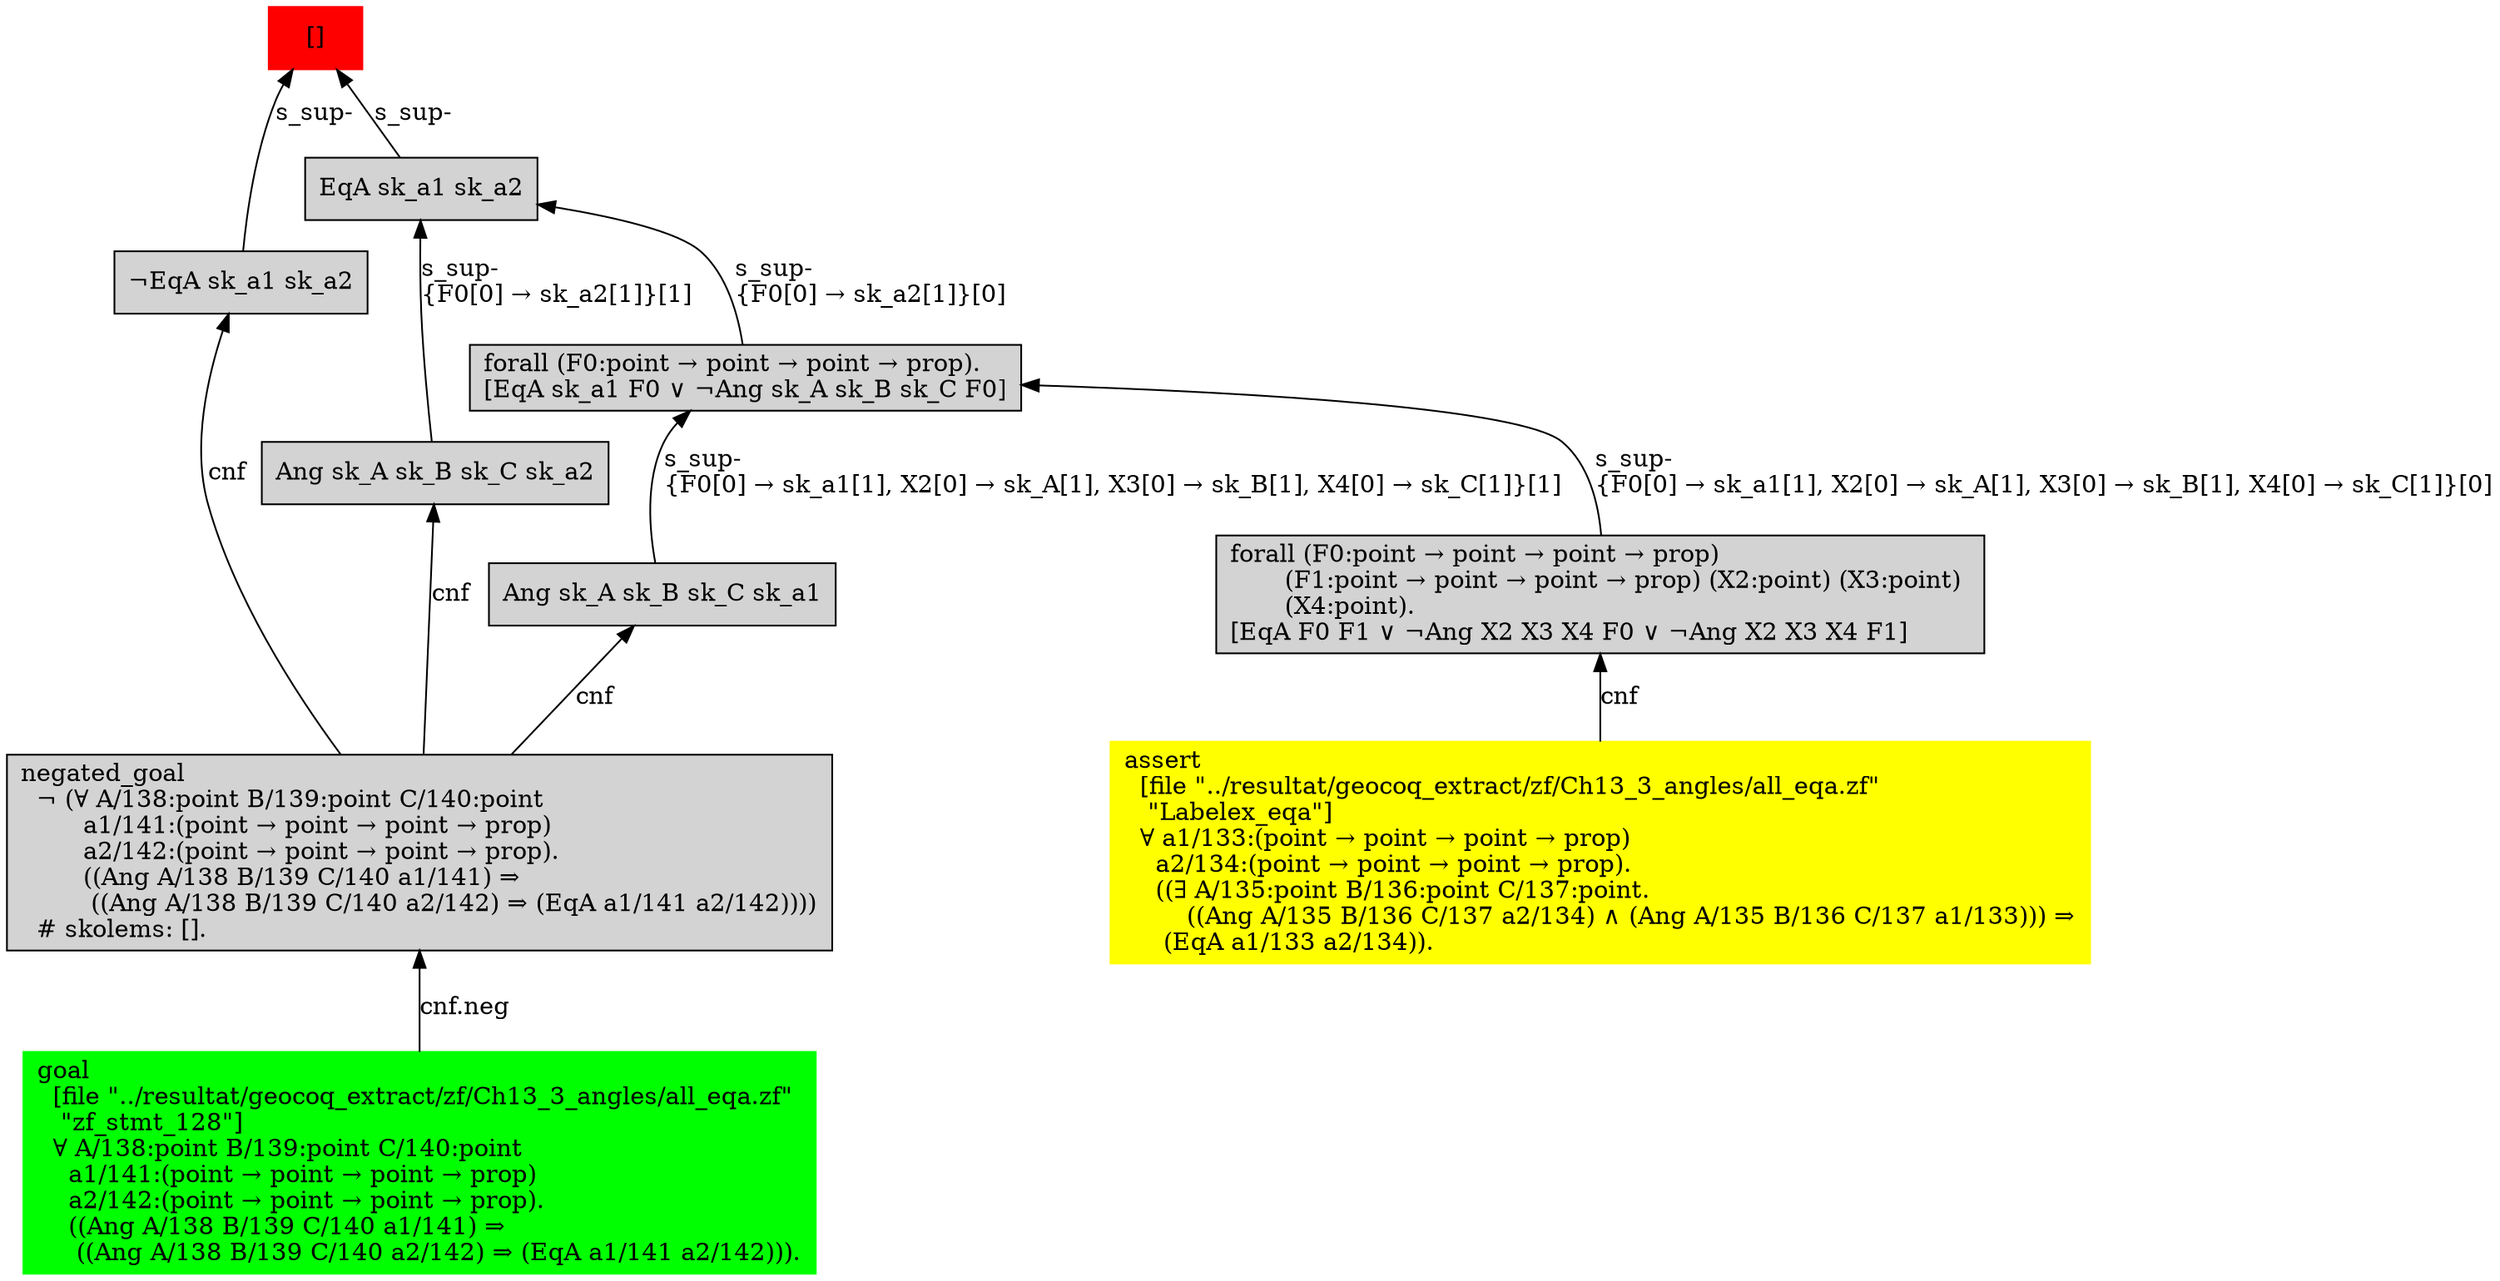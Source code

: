 digraph "unsat_graph" {
  vertex_0 [color=red, label="[]", shape=box, style=filled];
  vertex_0 -> vertex_1 [label="s_sup-\l", dir="back"];
  vertex_1 [shape=box, label="¬EqA sk_a1 sk_a2\l", style=filled];
  vertex_1 -> vertex_2 [label="cnf", dir="back"];
  vertex_2 [shape=box, label="negated_goal\l  ¬ (∀ A/138:point B/139:point C/140:point \l        a1/141:(point → point → point → prop) \l        a2/142:(point → point → point → prop).\l        ((Ang A/138 B/139 C/140 a1/141) ⇒\l         ((Ang A/138 B/139 C/140 a2/142) ⇒ (EqA a1/141 a2/142))))\l  # skolems: [].\l", style=filled];
  vertex_2 -> vertex_3 [label="cnf.neg", dir="back"];
  vertex_3 [color=green, shape=box, label="goal\l  [file \"../resultat/geocoq_extract/zf/Ch13_3_angles/all_eqa.zf\" \l   \"zf_stmt_128\"]\l  ∀ A/138:point B/139:point C/140:point \l    a1/141:(point → point → point → prop) \l    a2/142:(point → point → point → prop).\l    ((Ang A/138 B/139 C/140 a1/141) ⇒\l     ((Ang A/138 B/139 C/140 a2/142) ⇒ (EqA a1/141 a2/142))).\l", style=filled];
  vertex_0 -> vertex_4 [label="s_sup-\l", dir="back"];
  vertex_4 [shape=box, label="EqA sk_a1 sk_a2\l", style=filled];
  vertex_4 -> vertex_5 [label="s_sup-\l\{F0[0] → sk_a2[1]\}[0]\l", dir="back"];
  vertex_5 [shape=box, label="forall (F0:point → point → point → prop).\l[EqA sk_a1 F0 ∨ ¬Ang sk_A sk_B sk_C F0]\l", style=filled];
  vertex_5 -> vertex_6 [label="s_sup-\l\{F0[0] → sk_a1[1], X2[0] → sk_A[1], X3[0] → sk_B[1], X4[0] → sk_C[1]\}[0]\l", dir="back"];
  vertex_6 [shape=box, label="forall (F0:point → point → point → prop) \l       (F1:point → point → point → prop) (X2:point) (X3:point) \l       (X4:point).\l[EqA F0 F1 ∨ ¬Ang X2 X3 X4 F0 ∨ ¬Ang X2 X3 X4 F1]\l", style=filled];
  vertex_6 -> vertex_7 [label="cnf", dir="back"];
  vertex_7 [color=yellow, shape=box, label="assert\l  [file \"../resultat/geocoq_extract/zf/Ch13_3_angles/all_eqa.zf\" \l   \"Labelex_eqa\"]\l  ∀ a1/133:(point → point → point → prop) \l    a2/134:(point → point → point → prop).\l    ((∃ A/135:point B/136:point C/137:point.\l        ((Ang A/135 B/136 C/137 a2/134) ∧ (Ang A/135 B/136 C/137 a1/133))) ⇒\l     (EqA a1/133 a2/134)).\l", style=filled];
  vertex_5 -> vertex_8 [label="s_sup-\l\{F0[0] → sk_a1[1], X2[0] → sk_A[1], X3[0] → sk_B[1], X4[0] → sk_C[1]\}[1]\l", dir="back"];
  vertex_8 [shape=box, label="Ang sk_A sk_B sk_C sk_a1\l", style=filled];
  vertex_8 -> vertex_2 [label="cnf", dir="back"];
  vertex_4 -> vertex_9 [label="s_sup-\l\{F0[0] → sk_a2[1]\}[1]\l", dir="back"];
  vertex_9 [shape=box, label="Ang sk_A sk_B sk_C sk_a2\l", style=filled];
  vertex_9 -> vertex_2 [label="cnf", dir="back"];
  }


